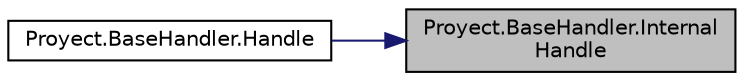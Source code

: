digraph "Proyect.BaseHandler.InternalHandle"
{
 // INTERACTIVE_SVG=YES
 // LATEX_PDF_SIZE
  edge [fontname="Helvetica",fontsize="10",labelfontname="Helvetica",labelfontsize="10"];
  node [fontname="Helvetica",fontsize="10",shape=record];
  rankdir="RL";
  Node1 [label="Proyect.BaseHandler.Internal\lHandle",height=0.2,width=0.4,color="black", fillcolor="grey75", style="filled", fontcolor="black",tooltip="Este método debe ser sobreescrito por las clases sucesores. La clase sucesora procesa el mensaje y re..."];
  Node1 -> Node2 [dir="back",color="midnightblue",fontsize="10",style="solid",fontname="Helvetica"];
  Node2 [label="Proyect.BaseHandler.Handle",height=0.2,width=0.4,color="black", fillcolor="white", style="filled",URL="$classProyect_1_1BaseHandler.html#accab90b380027600bece8c5ea2222a3b",tooltip="Procesa el mensaje o la pasa al siguiente \"handler\" si existe."];
}
